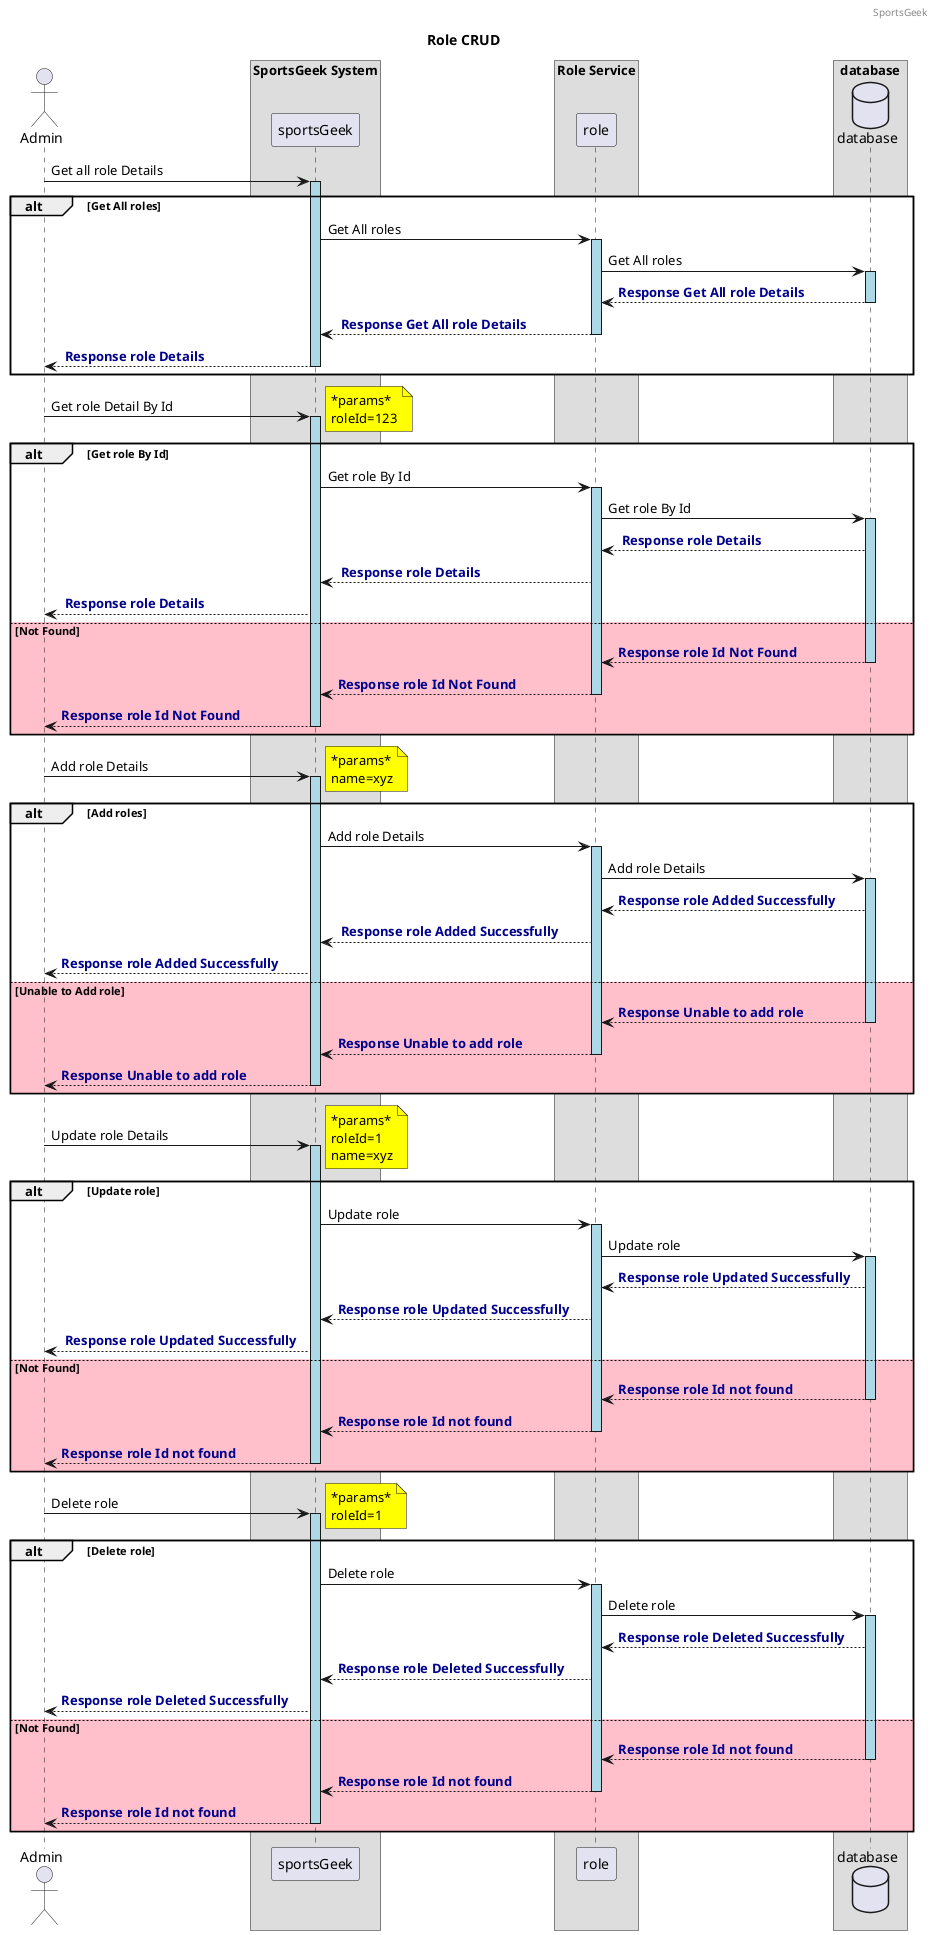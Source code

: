 @startuml
header SportsGeek
title Role CRUD
skinparam ParticipantPadding 10
skinparam BoxPadding 20
actor Admin
box "SportsGeek System"
 participant sportsGeek
end box
box "Role Service"
 participant role
end box
box "database"
    database database
end box

Admin -> sportsGeek: Get all role Details
activate "sportsGeek" #lightblue
alt #white Get All roles
    sportsGeek -> "role" : Get All roles
    activate role #lightblue
    "role" -> "database" : Get All roles
    activate "database" #lightblue
    "database" --> "role" : <font color=darkblue><b>Response Get All role Details
    deactivate "database"
    "role" --> "sportsGeek" : <font color=darkblue><b> Response Get All role Details
deactivate "role"
"sportsGeek" --> Admin : <font color=darkblue><b> Response role Details
deactivate "sportsGeek"
end alt

Admin -> "sportsGeek": Get role Detail By Id
activate "sportsGeek" #lightblue
alt #white Get role By Id
note right #yellow
        *params*
        roleId=123
        end note
    "sportsGeek" -> "role" : Get role By Id
    activate role #lightblue
    "role" -> "database" : Get role By Id
        activate "database" #lightblue
    "database" --> "role" : <font color=darkblue><b> Response role Details
"role" --> "sportsGeek" : <font color=darkblue><b> Response role Details
"sportsGeek" --> Admin : <font color=darkblue><b> Response role Details
else #pink Not Found
      "database" --> "role" : <font color=darkblue><b>Response role Id Not Found
deactivate "database"
"role" --> "sportsGeek" : <font color=darkblue><b>Response role Id Not Found
deactivate "role"
"sportsGeek" --> Admin : <font color=darkblue><b>Response role Id Not Found
deactivate "sportsGeek"
end alt


Admin -> "sportsGeek": Add role Details
activate "sportsGeek" #lightblue
note right #yellow
        *params*
        name=xyz
        end note
alt #white Add roles
    "sportsGeek" -> "role" : Add role Details
    activate role #lightblue
    role -> "database" : Add role Details
    activate "database" #lightblue
    "database" --> "role" : <font color=darkblue><b>Response role Added Successfully
"role" --> "sportsGeek" : <font color=darkblue><b> Response role Added Successfully
"sportsGeek" --> Admin : <font color=darkblue><b>Response role Added Successfully
else #pink Unable to Add role
"database" --> "role" : <font color=darkblue><b>Response Unable to add role
deactivate "database"
"role" --> "sportsGeek" : <font color=darkblue><b>Response Unable to add role
deactivate "role"
"sportsGeek" --> Admin : <font color=darkblue><b>Response Unable to add role
deactivate "sportsGeek"
end alt

Admin -> "sportsGeek": Update role Details
activate "sportsGeek" #lightblue
note right #yellow
        *params*
        roleId=1
        name=xyz
        end note
alt #white Update role
    "sportsGeek" -> "role" : Update role
    activate role #lightblue
    role -> "database" : Update role
    activate "database" #lightblue
    "database" --> "role" : <font color=darkblue><b>Response role Updated Successfully
"role" --> "sportsGeek" : <font color=darkblue><b>Response role Updated Successfully
"sportsGeek" --> Admin : <font color=darkblue><b> Response role Updated Successfully
else #pink Not Found
"database" --> "role" : <font color=darkblue><b>Response role Id not found
deactivate "database"
"role" --> "sportsGeek" : <font color=darkblue><b>Response role Id not found
deactivate "role"
"sportsGeek" --> Admin : <font color=darkblue><b>Response role Id not found
deactivate "sportsGeek"
end alt

Admin -> "sportsGeek": Delete role
activate "sportsGeek" #lightblue
note right #yellow
        *params*
        roleId=1
        end note
alt #white Delete role
    "sportsGeek" -> "role" : Delete role
    activate role #lightblue
    role -> "database" : Delete role
    activate "database" #lightblue
    "database" --> "role" : <font color=darkblue><b>Response role Deleted Successfully
"role" --> "sportsGeek" : <font color=darkblue><b>Response role Deleted Successfully
"sportsGeek" --> Admin : <font color=darkblue><b>Response role Deleted Successfully
else #pink Not Found
"database" --> "role" : <font color=darkblue><b>Response role Id not found
deactivate "database"
"role" --> "sportsGeek" : <font color=darkblue><b>Response role Id not found
deactivate "role"
"sportsGeek" --> Admin : <font color=darkblue><b>Response role Id not found
deactivate "sportsGeek"
end alt
@enduml